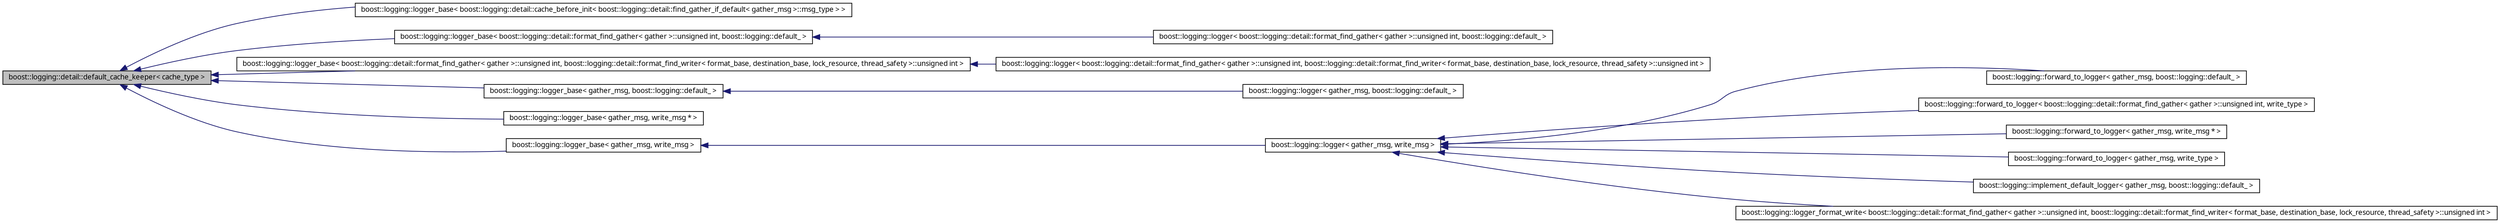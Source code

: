 digraph G
{
  edge [fontname="FreeSans.ttf",fontsize=10,labelfontname="FreeSans.ttf",labelfontsize=10];
  node [fontname="FreeSans.ttf",fontsize=10,shape=record];
  rankdir=LR;
  Node1 [label="boost::logging::detail::default_cache_keeper\< cache_type \>",height=0.2,width=0.4,color="black", fillcolor="grey75", style="filled" fontcolor="black"];
  Node1 -> Node2 [dir=back,color="midnightblue",fontsize=10,style="solid",fontname="FreeSans.ttf"];
  Node2 [label="boost::logging::logger_base\< boost::logging::detail::cache_before_init\< boost::logging::detail::find_gather_if_default\< gather_msg \>::msg_type \> \>",height=0.2,width=0.4,color="black", fillcolor="white", style="filled",URL="$structboost_1_1logging_1_1logger__base.html",tooltip="logger base class."];
  Node1 -> Node3 [dir=back,color="midnightblue",fontsize=10,style="solid",fontname="FreeSans.ttf"];
  Node3 [label="boost::logging::logger_base\< boost::logging::detail::format_find_gather\< gather \>::unsigned int, boost::logging::default_ \>",height=0.2,width=0.4,color="black", fillcolor="white", style="filled",URL="$structboost_1_1logging_1_1logger__base.html"];
  Node3 -> Node4 [dir=back,color="midnightblue",fontsize=10,style="solid",fontname="FreeSans.ttf"];
  Node4 [label="boost::logging::logger\< boost::logging::detail::format_find_gather\< gather \>::unsigned int, boost::logging::default_ \>",height=0.2,width=0.4,color="black", fillcolor="white", style="filled",URL="$structboost_1_1logging_1_1logger.html"];
  Node1 -> Node5 [dir=back,color="midnightblue",fontsize=10,style="solid",fontname="FreeSans.ttf"];
  Node5 [label="boost::logging::logger_base\< boost::logging::detail::format_find_gather\< gather \>::unsigned int, boost::logging::detail::format_find_writer\< format_base, destination_base, lock_resource, thread_safety \>::unsigned int \>",height=0.2,width=0.4,color="black", fillcolor="white", style="filled",URL="$structboost_1_1logging_1_1logger__base.html"];
  Node5 -> Node6 [dir=back,color="midnightblue",fontsize=10,style="solid",fontname="FreeSans.ttf"];
  Node6 [label="boost::logging::logger\< boost::logging::detail::format_find_gather\< gather \>::unsigned int, boost::logging::detail::format_find_writer\< format_base, destination_base, lock_resource, thread_safety \>::unsigned int \>",height=0.2,width=0.4,color="black", fillcolor="white", style="filled",URL="$structboost_1_1logging_1_1logger.html"];
  Node1 -> Node7 [dir=back,color="midnightblue",fontsize=10,style="solid",fontname="FreeSans.ttf"];
  Node7 [label="boost::logging::logger_base\< gather_msg, boost::logging::default_ \>",height=0.2,width=0.4,color="black", fillcolor="white", style="filled",URL="$structboost_1_1logging_1_1logger__base.html"];
  Node7 -> Node8 [dir=back,color="midnightblue",fontsize=10,style="solid",fontname="FreeSans.ttf"];
  Node8 [label="boost::logging::logger\< gather_msg, boost::logging::default_ \>",height=0.2,width=0.4,color="black", fillcolor="white", style="filled",URL="$structboost_1_1logging_1_1logger.html"];
  Node1 -> Node9 [dir=back,color="midnightblue",fontsize=10,style="solid",fontname="FreeSans.ttf"];
  Node9 [label="boost::logging::logger_base\< gather_msg, write_msg * \>",height=0.2,width=0.4,color="black", fillcolor="white", style="filled",URL="$structboost_1_1logging_1_1logger__base.html"];
  Node1 -> Node10 [dir=back,color="midnightblue",fontsize=10,style="solid",fontname="FreeSans.ttf"];
  Node10 [label="boost::logging::logger_base\< gather_msg, write_msg \>",height=0.2,width=0.4,color="black", fillcolor="white", style="filled",URL="$structboost_1_1logging_1_1logger__base.html"];
  Node10 -> Node11 [dir=back,color="midnightblue",fontsize=10,style="solid",fontname="FreeSans.ttf"];
  Node11 [label="boost::logging::logger\< gather_msg, write_msg \>",height=0.2,width=0.4,color="black", fillcolor="white", style="filled",URL="$structboost_1_1logging_1_1logger.html",tooltip="The logger class. Every log from your application is an instance of this (see workflow)..."];
  Node11 -> Node12 [dir=back,color="midnightblue",fontsize=10,style="solid",fontname="FreeSans.ttf"];
  Node12 [label="boost::logging::forward_to_logger\< gather_msg, boost::logging::default_ \>",height=0.2,width=0.4,color="black", fillcolor="white", style="filled",URL="$structboost_1_1logging_1_1forward__to__logger.html",tooltip="Forwards everything to a different logger."];
  Node11 -> Node13 [dir=back,color="midnightblue",fontsize=10,style="solid",fontname="FreeSans.ttf"];
  Node13 [label="boost::logging::forward_to_logger\< boost::logging::detail::format_find_gather\< gather \>::unsigned int, write_type \>",height=0.2,width=0.4,color="black", fillcolor="white", style="filled",URL="$structboost_1_1logging_1_1forward__to__logger.html"];
  Node11 -> Node14 [dir=back,color="midnightblue",fontsize=10,style="solid",fontname="FreeSans.ttf"];
  Node14 [label="boost::logging::forward_to_logger\< gather_msg, write_msg * \>",height=0.2,width=0.4,color="black", fillcolor="white", style="filled",URL="$structboost_1_1logging_1_1forward__to__logger.html"];
  Node11 -> Node15 [dir=back,color="midnightblue",fontsize=10,style="solid",fontname="FreeSans.ttf"];
  Node15 [label="boost::logging::forward_to_logger\< gather_msg, write_type \>",height=0.2,width=0.4,color="black", fillcolor="white", style="filled",URL="$structboost_1_1logging_1_1forward__to__logger.html"];
  Node11 -> Node16 [dir=back,color="midnightblue",fontsize=10,style="solid",fontname="FreeSans.ttf"];
  Node16 [label="boost::logging::implement_default_logger\< gather_msg, boost::logging::default_ \>",height=0.2,width=0.4,color="black", fillcolor="white", style="filled",URL="$structboost_1_1logging_1_1implement__default__logger.html"];
  Node11 -> Node17 [dir=back,color="midnightblue",fontsize=10,style="solid",fontname="FreeSans.ttf"];
  Node17 [label="boost::logging::logger_format_write\< boost::logging::detail::format_find_gather\< gather \>::unsigned int, boost::logging::detail::format_find_writer\< format_base, destination_base, lock_resource, thread_safety \>::unsigned int \>",height=0.2,width=0.4,color="black", fillcolor="white", style="filled",URL="$structboost_1_1logging_1_1logger__format__write.html",tooltip="Makes it easier to use a logger with format_write class."];
}
